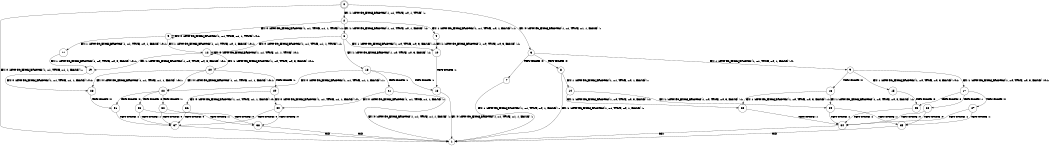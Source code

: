 digraph BCG {
size = "7, 10.5";
center = TRUE;
node [shape = circle];
0 [peripheries = 2];
0 -> 1 [label = "EX !0 !ATOMIC_EXCH_BRANCH (1, +1, TRUE, +1, 1, FALSE) !::"];
0 -> 2 [label = "EX !1 !ATOMIC_EXCH_BRANCH (1, +1, TRUE, +0, 1, TRUE) !::"];
0 -> 3 [label = "EX !0 !ATOMIC_EXCH_BRANCH (1, +1, TRUE, +1, 1, FALSE) !::"];
2 -> 4 [label = "EX !1 !ATOMIC_EXCH_BRANCH (1, +1, TRUE, +0, 1, FALSE) !:1:"];
2 -> 5 [label = "EX !0 !ATOMIC_EXCH_BRANCH (1, +1, TRUE, +1, 1, TRUE) !:1:"];
2 -> 6 [label = "EX !1 !ATOMIC_EXCH_BRANCH (1, +1, TRUE, +0, 1, FALSE) !:1:"];
3 -> 7 [label = "TERMINATE !0"];
3 -> 8 [label = "TERMINATE !0"];
3 -> 9 [label = "EX !1 !ATOMIC_EXCH_BRANCH (1, +1, TRUE, +0, 1, FALSE) !:0:"];
4 -> 10 [label = "EX !1 !ATOMIC_EXCH_BRANCH (1, +0, TRUE, +0, 3, FALSE) !:1:"];
5 -> 11 [label = "EX !1 !ATOMIC_EXCH_BRANCH (1, +1, TRUE, +0, 1, FALSE) !:0:1:"];
5 -> 12 [label = "EX !1 !ATOMIC_EXCH_BRANCH (1, +1, TRUE, +0, 1, FALSE) !:0:1:"];
5 -> 5 [label = "EX !0 !ATOMIC_EXCH_BRANCH (1, +1, TRUE, +1, 1, TRUE) !:0:1:"];
6 -> 10 [label = "EX !1 !ATOMIC_EXCH_BRANCH (1, +0, TRUE, +0, 3, FALSE) !:1:"];
6 -> 12 [label = "EX !0 !ATOMIC_EXCH_BRANCH (1, +1, TRUE, +1, 1, TRUE) !:1:"];
6 -> 13 [label = "EX !1 !ATOMIC_EXCH_BRANCH (1, +0, TRUE, +0, 3, FALSE) !:1:"];
7 -> 1 [label = "EX !1 !ATOMIC_EXCH_BRANCH (1, +1, TRUE, +0, 1, FALSE) !::"];
8 -> 1 [label = "EX !1 !ATOMIC_EXCH_BRANCH (1, +1, TRUE, +0, 1, FALSE) !::"];
8 -> 14 [label = "EX !1 !ATOMIC_EXCH_BRANCH (1, +1, TRUE, +0, 1, FALSE) !::"];
9 -> 15 [label = "EX !1 !ATOMIC_EXCH_BRANCH (1, +0, TRUE, +0, 3, FALSE) !:0:1:"];
9 -> 16 [label = "TERMINATE !0"];
9 -> 17 [label = "EX !1 !ATOMIC_EXCH_BRANCH (1, +0, TRUE, +0, 3, FALSE) !:0:1:"];
10 -> 18 [label = "TERMINATE !1"];
11 -> 19 [label = "EX !1 !ATOMIC_EXCH_BRANCH (1, +0, TRUE, +0, 3, FALSE) !:0:1:"];
12 -> 19 [label = "EX !1 !ATOMIC_EXCH_BRANCH (1, +0, TRUE, +0, 3, FALSE) !:0:1:"];
12 -> 20 [label = "EX !1 !ATOMIC_EXCH_BRANCH (1, +0, TRUE, +0, 3, FALSE) !:0:1:"];
12 -> 12 [label = "EX !0 !ATOMIC_EXCH_BRANCH (1, +1, TRUE, +1, 1, TRUE) !:0:1:"];
13 -> 18 [label = "TERMINATE !1"];
13 -> 21 [label = "TERMINATE !1"];
13 -> 22 [label = "EX !0 !ATOMIC_EXCH_BRANCH (1, +1, TRUE, +1, 1, FALSE) !:1:"];
14 -> 23 [label = "EX !1 !ATOMIC_EXCH_BRANCH (1, +0, TRUE, +0, 3, FALSE) !:1:"];
14 -> 24 [label = "EX !1 !ATOMIC_EXCH_BRANCH (1, +0, TRUE, +0, 3, FALSE) !:1:"];
15 -> 25 [label = "TERMINATE !0"];
16 -> 23 [label = "EX !1 !ATOMIC_EXCH_BRANCH (1, +0, TRUE, +0, 3, FALSE) !:1:"];
16 -> 24 [label = "EX !1 !ATOMIC_EXCH_BRANCH (1, +0, TRUE, +0, 3, FALSE) !:1:"];
17 -> 25 [label = "TERMINATE !0"];
17 -> 26 [label = "TERMINATE !1"];
17 -> 27 [label = "TERMINATE !0"];
18 -> 1 [label = "EX !0 !ATOMIC_EXCH_BRANCH (1, +1, TRUE, +1, 1, FALSE) !::"];
19 -> 28 [label = "EX !0 !ATOMIC_EXCH_BRANCH (1, +1, TRUE, +1, 1, FALSE) !:0:1:"];
20 -> 28 [label = "EX !0 !ATOMIC_EXCH_BRANCH (1, +1, TRUE, +1, 1, FALSE) !:0:1:"];
20 -> 29 [label = "TERMINATE !1"];
20 -> 22 [label = "EX !0 !ATOMIC_EXCH_BRANCH (1, +1, TRUE, +1, 1, FALSE) !:0:1:"];
21 -> 1 [label = "EX !0 !ATOMIC_EXCH_BRANCH (1, +1, TRUE, +1, 1, FALSE) !::"];
21 -> 30 [label = "EX !0 !ATOMIC_EXCH_BRANCH (1, +1, TRUE, +1, 1, FALSE) !::"];
22 -> 31 [label = "TERMINATE !0"];
22 -> 32 [label = "TERMINATE !1"];
22 -> 33 [label = "TERMINATE !0"];
23 -> 34 [label = "TERMINATE !1"];
24 -> 34 [label = "TERMINATE !1"];
24 -> 35 [label = "TERMINATE !1"];
25 -> 34 [label = "TERMINATE !1"];
26 -> 34 [label = "TERMINATE !0"];
26 -> 35 [label = "TERMINATE !0"];
27 -> 34 [label = "TERMINATE !1"];
27 -> 35 [label = "TERMINATE !1"];
28 -> 31 [label = "TERMINATE !0"];
29 -> 36 [label = "EX !0 !ATOMIC_EXCH_BRANCH (1, +1, TRUE, +1, 1, FALSE) !:0:"];
29 -> 30 [label = "EX !0 !ATOMIC_EXCH_BRANCH (1, +1, TRUE, +1, 1, FALSE) !:0:"];
30 -> 37 [label = "TERMINATE !0"];
30 -> 38 [label = "TERMINATE !0"];
31 -> 37 [label = "TERMINATE !1"];
32 -> 37 [label = "TERMINATE !0"];
32 -> 38 [label = "TERMINATE !0"];
33 -> 37 [label = "TERMINATE !1"];
33 -> 38 [label = "TERMINATE !1"];
34 -> 1 [label = "exit"];
35 -> 1 [label = "exit"];
36 -> 37 [label = "TERMINATE !0"];
37 -> 1 [label = "exit"];
38 -> 1 [label = "exit"];
}
